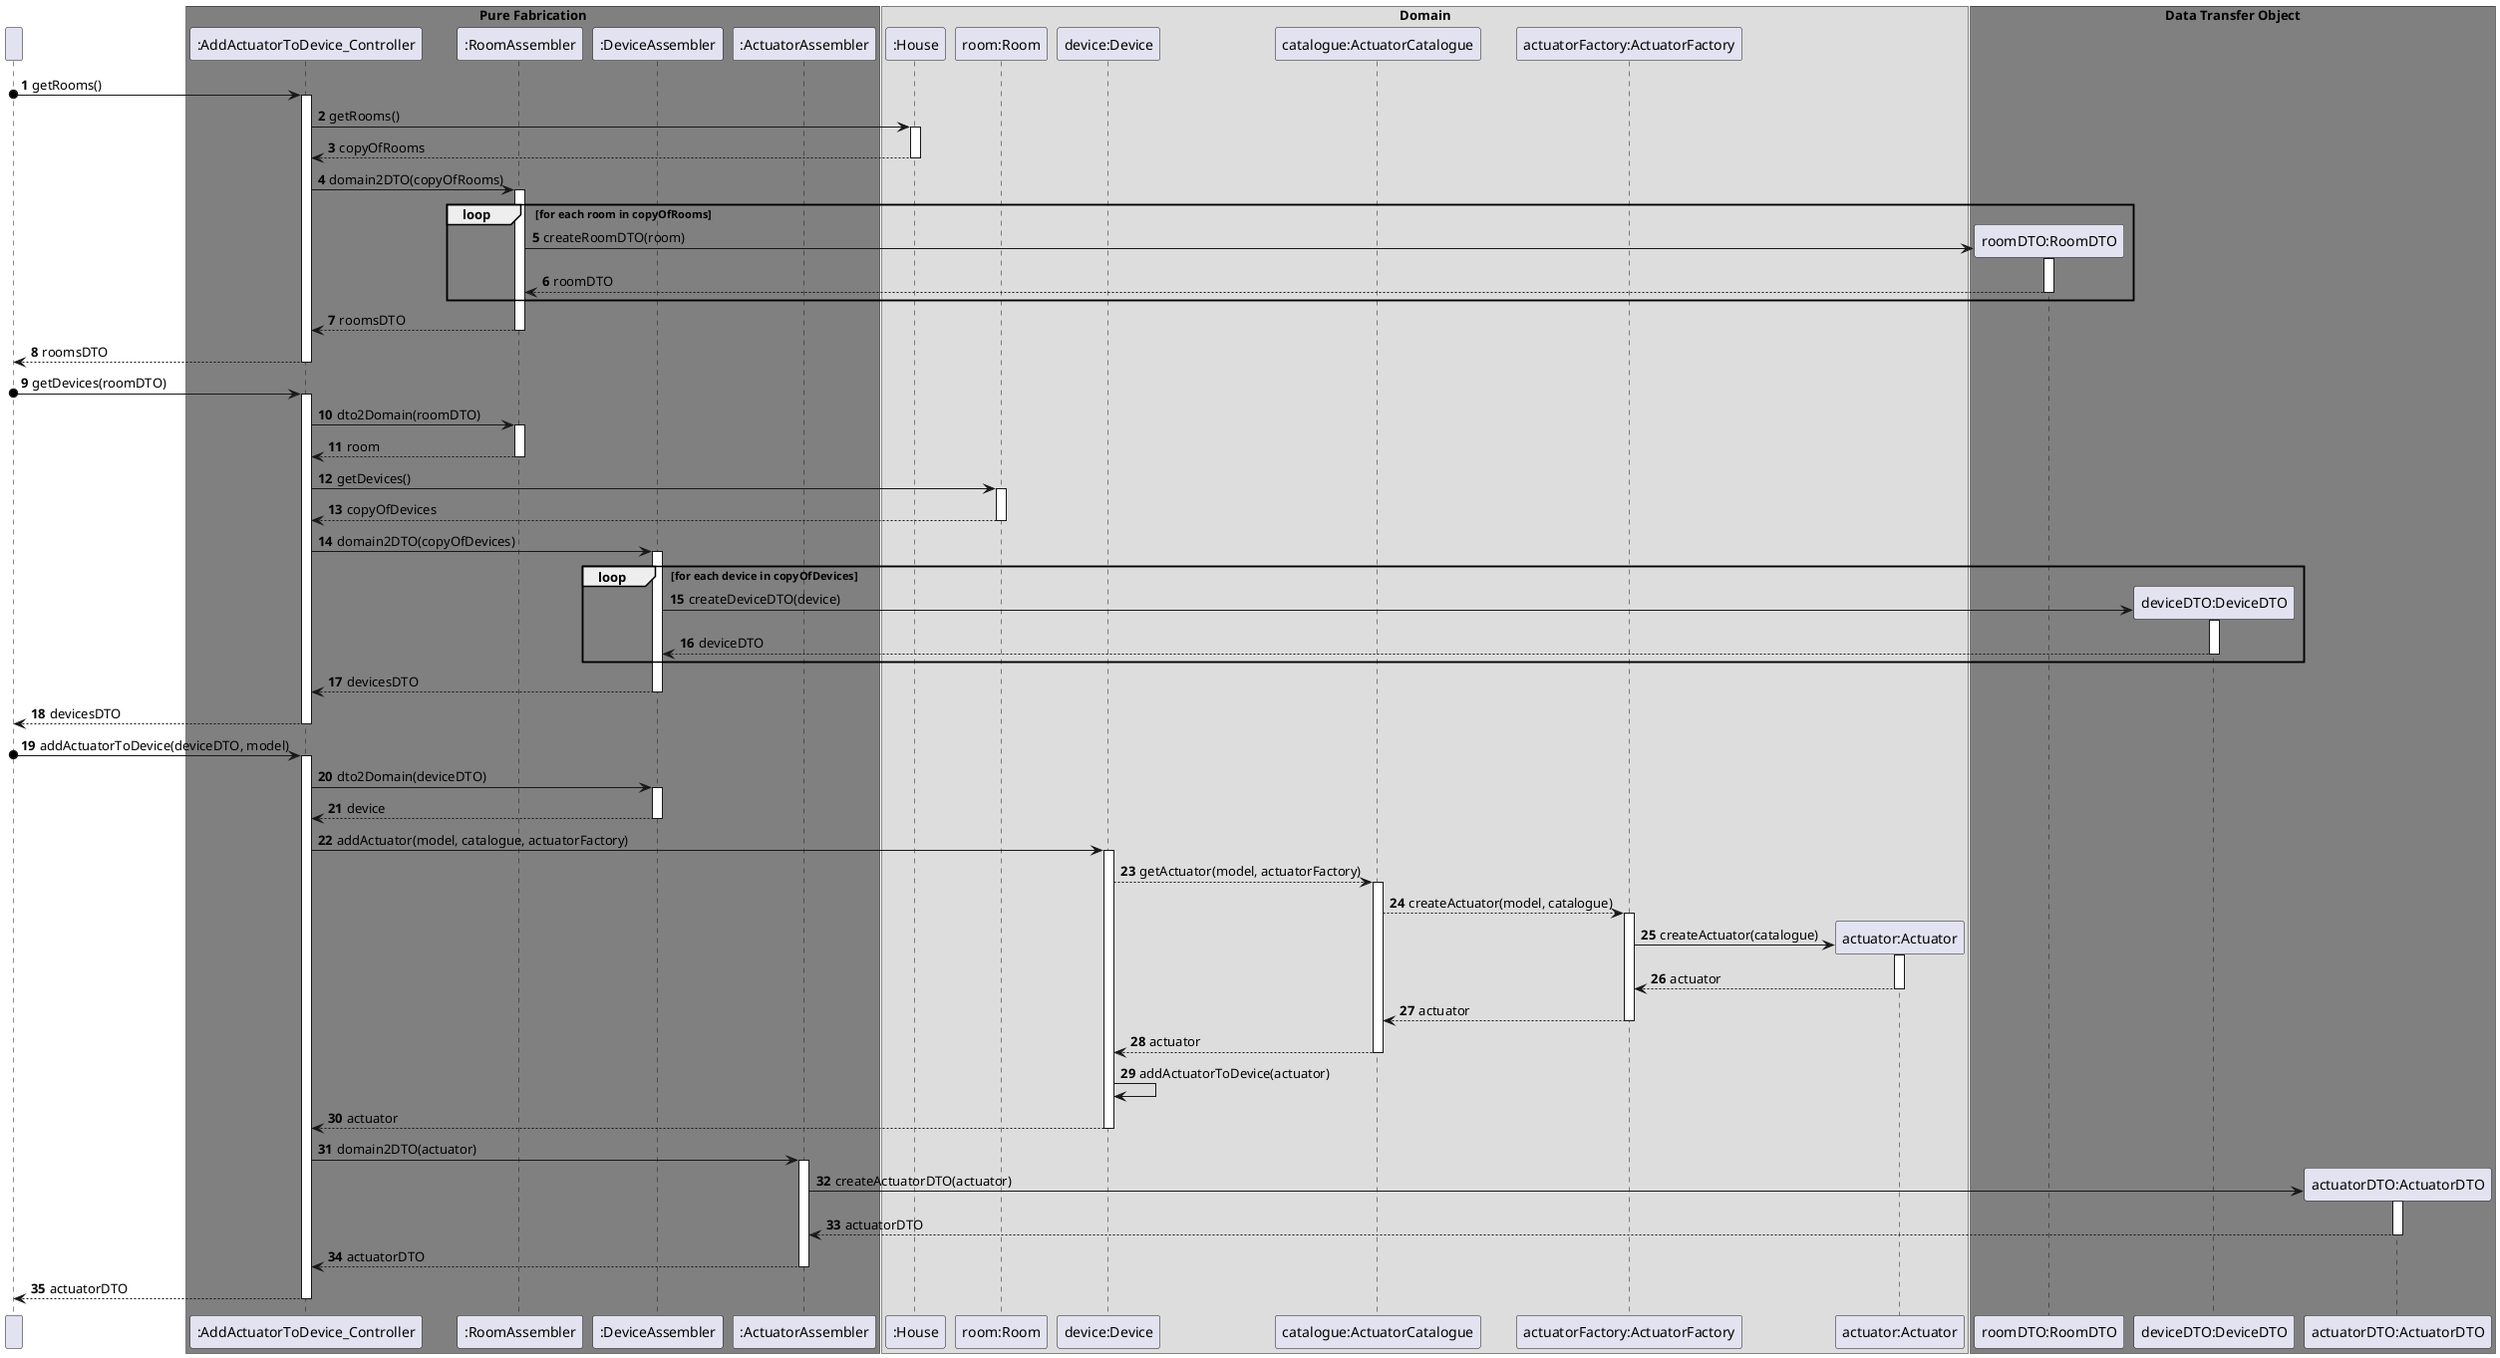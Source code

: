@startuml
'https://plantuml.com/sequence-diagram

participant " " as User
box "Pure Fabrication" #grey

participant ":AddActuatorToDevice_Controller" as AddActuatorToDevice_Controller

participant ":RoomAssembler" as RoomAssembler

participant ":DeviceAssembler" as DeviceAssembler

participant ":ActuatorAssembler" as ActuatorAssembler

end box

box "Domain"

participant ":House" as House

participant "room:Room" as Room

participant "device:Device" as Device

participant "catalogue:ActuatorCatalogue" as CatalogueActuator

participant "actuatorFactory:ActuatorFactory" as ActuatorFactory

participant "actuator:Actuator" as Actuator

end box

box "Data Transfer Object" #grey

participant "roomDTO:RoomDTO" as RoomDTO

participant "deviceDTO:DeviceDTO" as DeviceDTO

participant "actuatorDTO:ActuatorDTO" as ActuatorDTO

end box

autonumber

'----------------------------------------------------'

User o-> AddActuatorToDevice_Controller: getRooms()

activate AddActuatorToDevice_Controller

AddActuatorToDevice_Controller -> House: getRooms()

activate House

House --> AddActuatorToDevice_Controller: copyOfRooms

deactivate House

AddActuatorToDevice_Controller -> RoomAssembler: domain2DTO(copyOfRooms)

activate RoomAssembler

loop for each room in copyOfRooms

create RoomDTO
    RoomAssembler -> RoomDTO: createRoomDTO(room)
    activate RoomDTO
    RoomDTO --> RoomAssembler: roomDTO
    deactivate RoomDTO
end

RoomAssembler --> AddActuatorToDevice_Controller: roomsDTO

deactivate RoomAssembler

AddActuatorToDevice_Controller --> User: roomsDTO

deactivate AddActuatorToDevice_Controller

'----------------------------------------------------'

User o-> AddActuatorToDevice_Controller: getDevices(roomDTO)

activate AddActuatorToDevice_Controller

AddActuatorToDevice_Controller -> RoomAssembler: dto2Domain(roomDTO)

activate RoomAssembler

RoomAssembler --> AddActuatorToDevice_Controller: room

deactivate RoomAssembler

AddActuatorToDevice_Controller -> Room: getDevices()

activate Room

Room --> AddActuatorToDevice_Controller: copyOfDevices

deactivate Room

AddActuatorToDevice_Controller -> DeviceAssembler: domain2DTO(copyOfDevices)

activate DeviceAssembler

loop for each device in copyOfDevices

create DeviceDTO
    DeviceAssembler -> DeviceDTO: createDeviceDTO(device)
    activate DeviceDTO
    DeviceDTO --> DeviceAssembler: deviceDTO
    deactivate DeviceDTO
end

DeviceAssembler --> AddActuatorToDevice_Controller: devicesDTO

deactivate DeviceAssembler

AddActuatorToDevice_Controller --> User: devicesDTO

deactivate AddActuatorToDevice_Controller

'----------------------------------------------------'

User o-> AddActuatorToDevice_Controller: addActuatorToDevice(deviceDTO, model)

activate AddActuatorToDevice_Controller

AddActuatorToDevice_Controller -> DeviceAssembler: dto2Domain(deviceDTO)

activate DeviceAssembler

DeviceAssembler --> AddActuatorToDevice_Controller: device

deactivate DeviceAssembler

AddActuatorToDevice_Controller -> Device: addActuator(model, catalogue, actuatorFactory)

activate Device

Device --> CatalogueActuator: getActuator(model, actuatorFactory)

activate CatalogueActuator

CatalogueActuator --> ActuatorFactory: createActuator(model, catalogue)

activate ActuatorFactory

create Actuator

ActuatorFactory -> Actuator: createActuator(catalogue)

activate Actuator

Actuator --> ActuatorFactory: actuator

deactivate Actuator

ActuatorFactory --> CatalogueActuator: actuator

deactivate ActuatorFactory

CatalogueActuator --> Device: actuator

deactivate CatalogueActuator

Device -> Device: addActuatorToDevice(actuator)

Device --> AddActuatorToDevice_Controller: actuator

deactivate Device

AddActuatorToDevice_Controller -> ActuatorAssembler: domain2DTO(actuator)

activate ActuatorAssembler

create ActuatorDTO

ActuatorAssembler -> ActuatorDTO: createActuatorDTO(actuator)

activate ActuatorDTO

ActuatorDTO --> ActuatorAssembler: actuatorDTO

deactivate ActuatorDTO

ActuatorAssembler --> AddActuatorToDevice_Controller: actuatorDTO

deactivate ActuatorAssembler

AddActuatorToDevice_Controller --> User: actuatorDTO

deactivate AddActuatorToDevice_Controller


@enduml